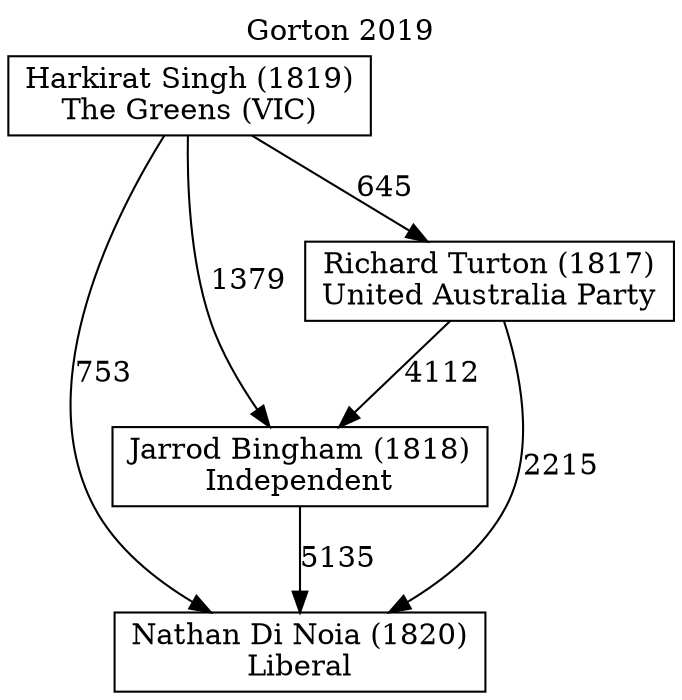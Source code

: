 // House preference flow
digraph "Nathan Di Noia (1820)_Gorton_2019" {
	graph [label="Gorton 2019" labelloc=t mclimit=10]
	node [shape=box]
	"Nathan Di Noia (1820)" [label="Nathan Di Noia (1820)
Liberal"]
	"Jarrod Bingham (1818)" [label="Jarrod Bingham (1818)
Independent"]
	"Richard Turton (1817)" [label="Richard Turton (1817)
United Australia Party"]
	"Harkirat Singh (1819)" [label="Harkirat Singh (1819)
The Greens (VIC)"]
	"Jarrod Bingham (1818)" -> "Nathan Di Noia (1820)" [label=5135]
	"Richard Turton (1817)" -> "Jarrod Bingham (1818)" [label=4112]
	"Harkirat Singh (1819)" -> "Richard Turton (1817)" [label=645]
	"Richard Turton (1817)" -> "Nathan Di Noia (1820)" [label=2215]
	"Harkirat Singh (1819)" -> "Nathan Di Noia (1820)" [label=753]
	"Harkirat Singh (1819)" -> "Jarrod Bingham (1818)" [label=1379]
}
